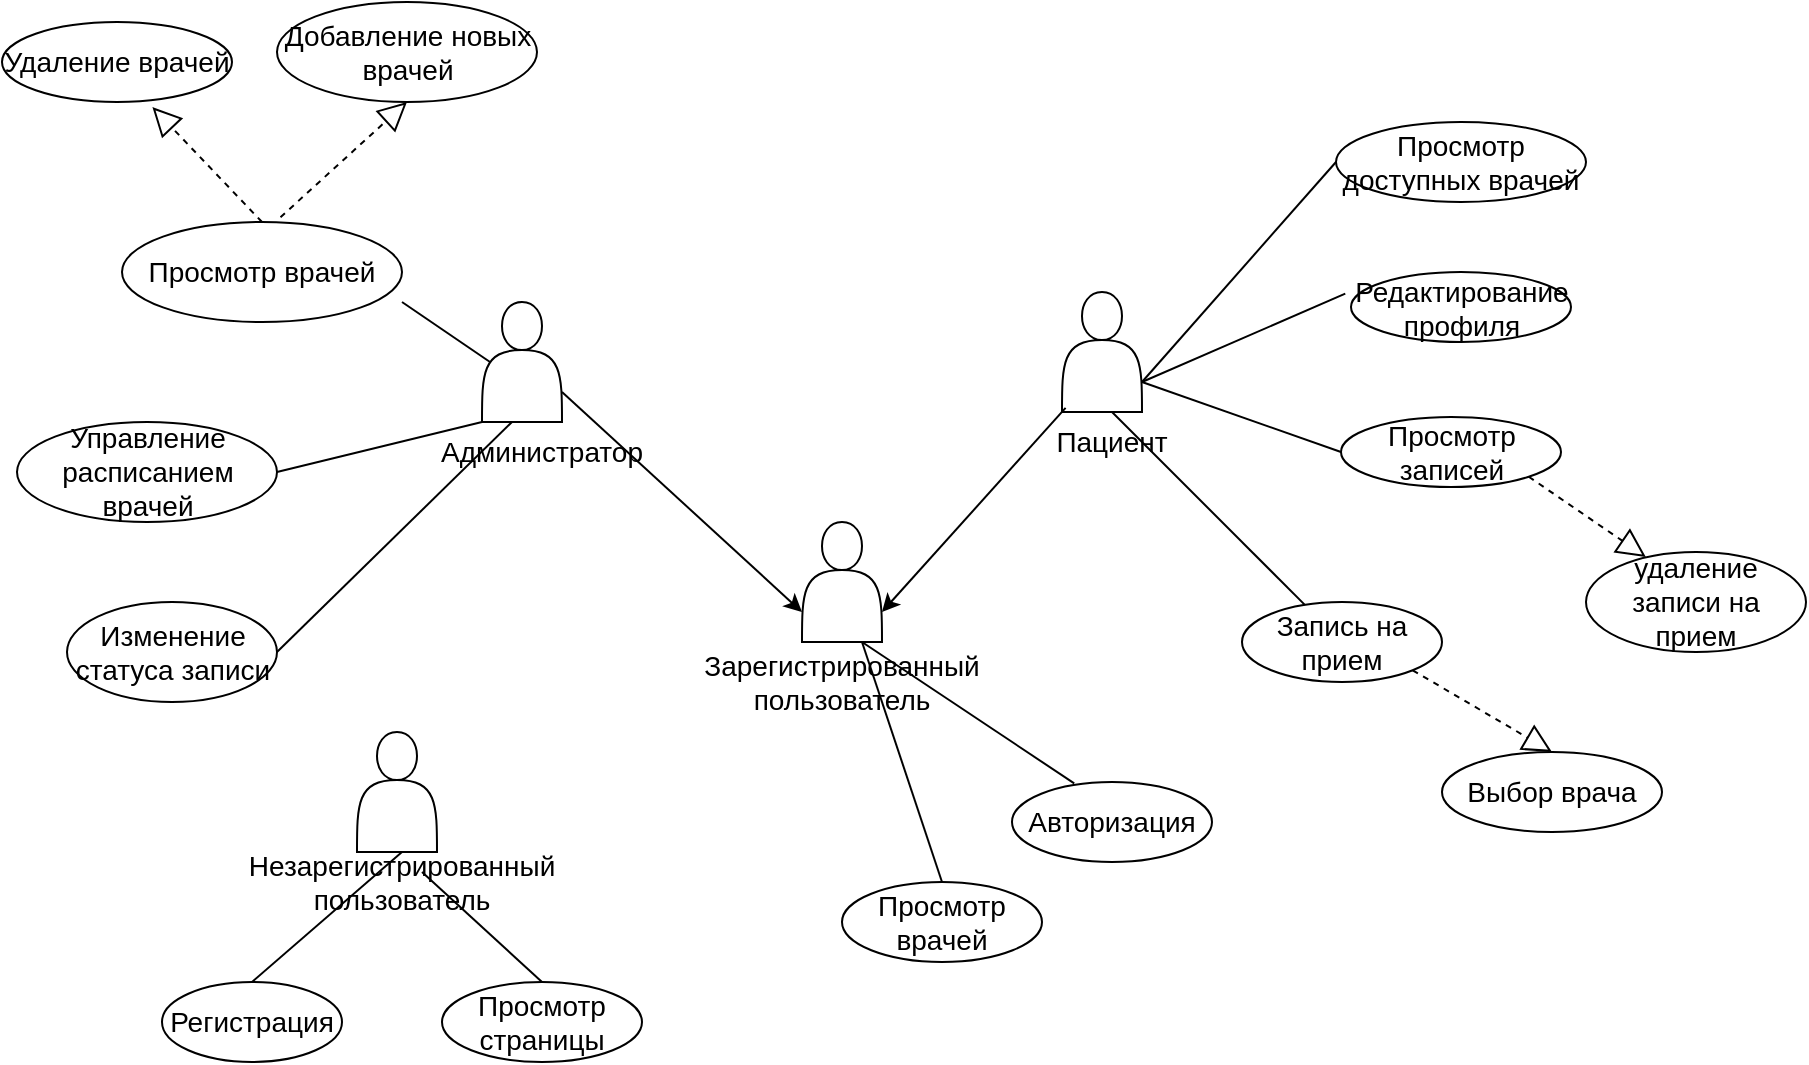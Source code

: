 <mxfile version="20.8.16" type="device"><diagram id="R2lEEEUBdFMjLlhIrx00" name="Page-1"><mxGraphModel dx="1151" dy="673" grid="1" gridSize="10" guides="1" tooltips="1" connect="1" arrows="1" fold="1" page="1" pageScale="1" pageWidth="850" pageHeight="1100" math="0" shadow="0" extFonts="Permanent Marker^https://fonts.googleapis.com/css?family=Permanent+Marker"><root><mxCell id="0"/><mxCell id="1" parent="0"/><mxCell id="HimPgLcSox9f--M3GDgn-3" value="Незарегистрированный&lt;div style=&quot;font-size: 14px;&quot;&gt;пользователь&lt;/div&gt;" style="text;strokeColor=none;align=center;fillColor=none;html=1;verticalAlign=middle;whiteSpace=wrap;rounded=0;fontSize=14;" parent="1" vertex="1"><mxGeometry x="670" y="705" width="60" height="30" as="geometry"/></mxCell><mxCell id="HimPgLcSox9f--M3GDgn-4" value="" style="ellipse;whiteSpace=wrap;html=1;fontSize=14;" parent="1" vertex="1"><mxGeometry x="580" y="770" width="90" height="40" as="geometry"/></mxCell><mxCell id="HimPgLcSox9f--M3GDgn-5" value="Регистрация" style="text;strokeColor=none;align=center;fillColor=none;html=1;verticalAlign=middle;whiteSpace=wrap;rounded=0;fontSize=14;" parent="1" vertex="1"><mxGeometry x="585" y="777.5" width="80" height="25" as="geometry"/></mxCell><mxCell id="HimPgLcSox9f--M3GDgn-19" value="" style="shape=actor;whiteSpace=wrap;html=1;fontSize=14;" parent="1" vertex="1"><mxGeometry x="677.5" y="645" width="40" height="60" as="geometry"/></mxCell><mxCell id="HimPgLcSox9f--M3GDgn-23" value="" style="shape=actor;whiteSpace=wrap;html=1;fontSize=14;" parent="1" vertex="1"><mxGeometry x="740" y="430" width="40" height="60" as="geometry"/></mxCell><mxCell id="HimPgLcSox9f--M3GDgn-24" value="&lt;font style=&quot;font-size: 14px;&quot;&gt;Администратор&lt;/font&gt;" style="text;strokeColor=none;align=center;fillColor=none;html=1;verticalAlign=middle;whiteSpace=wrap;rounded=0;fontSize=14;" parent="1" vertex="1"><mxGeometry x="740" y="490" width="60" height="30" as="geometry"/></mxCell><mxCell id="HimPgLcSox9f--M3GDgn-25" value="Добавление новых врачей" style="ellipse;whiteSpace=wrap;html=1;align=center;newEdgeStyle={&quot;edgeStyle&quot;:&quot;entityRelationEdgeStyle&quot;,&quot;startArrow&quot;:&quot;none&quot;,&quot;endArrow&quot;:&quot;none&quot;,&quot;segment&quot;:10,&quot;curved&quot;:1,&quot;sourcePerimeterSpacing&quot;:0,&quot;targetPerimeterSpacing&quot;:0};treeFolding=1;treeMoving=1;fontSize=14;" parent="1" vertex="1"><mxGeometry x="637.5" y="280" width="130" height="50" as="geometry"/></mxCell><mxCell id="HimPgLcSox9f--M3GDgn-26" value="Удаление врачей" style="ellipse;whiteSpace=wrap;html=1;align=center;newEdgeStyle={&quot;edgeStyle&quot;:&quot;entityRelationEdgeStyle&quot;,&quot;startArrow&quot;:&quot;none&quot;,&quot;endArrow&quot;:&quot;none&quot;,&quot;segment&quot;:10,&quot;curved&quot;:1,&quot;sourcePerimeterSpacing&quot;:0,&quot;targetPerimeterSpacing&quot;:0};treeFolding=1;treeMoving=1;fontSize=14;" parent="1" vertex="1"><mxGeometry x="500" y="290" width="115" height="40" as="geometry"/></mxCell><mxCell id="HimPgLcSox9f--M3GDgn-27" value="Управление расписанием врачей" style="ellipse;whiteSpace=wrap;html=1;align=center;newEdgeStyle={&quot;edgeStyle&quot;:&quot;entityRelationEdgeStyle&quot;,&quot;startArrow&quot;:&quot;none&quot;,&quot;endArrow&quot;:&quot;none&quot;,&quot;segment&quot;:10,&quot;curved&quot;:1,&quot;sourcePerimeterSpacing&quot;:0,&quot;targetPerimeterSpacing&quot;:0};treeFolding=1;treeMoving=1;fontSize=14;" parent="1" vertex="1"><mxGeometry x="507.5" y="490" width="130" height="50" as="geometry"/></mxCell><mxCell id="tPIewnJxplpiPqivk673-1" value="" style="shape=actor;whiteSpace=wrap;html=1;fontSize=14;" parent="1" vertex="1"><mxGeometry x="1030" y="425" width="40" height="60" as="geometry"/></mxCell><mxCell id="tPIewnJxplpiPqivk673-3" value="Запись на прием" style="ellipse;whiteSpace=wrap;html=1;align=center;newEdgeStyle={&quot;edgeStyle&quot;:&quot;entityRelationEdgeStyle&quot;,&quot;startArrow&quot;:&quot;none&quot;,&quot;endArrow&quot;:&quot;none&quot;,&quot;segment&quot;:10,&quot;curved&quot;:1,&quot;sourcePerimeterSpacing&quot;:0,&quot;targetPerimeterSpacing&quot;:0};treeFolding=1;treeMoving=1;fontSize=14;" parent="1" vertex="1" collapsed="1"><mxGeometry x="1120" y="580" width="100" height="40" as="geometry"/></mxCell><mxCell id="tPIewnJxplpiPqivk673-5" value="удаление записи на прием" style="ellipse;whiteSpace=wrap;html=1;align=center;newEdgeStyle={&quot;edgeStyle&quot;:&quot;entityRelationEdgeStyle&quot;,&quot;startArrow&quot;:&quot;none&quot;,&quot;endArrow&quot;:&quot;none&quot;,&quot;segment&quot;:10,&quot;curved&quot;:1,&quot;sourcePerimeterSpacing&quot;:0,&quot;targetPerimeterSpacing&quot;:0};treeFolding=1;treeMoving=1;fontSize=14;" parent="1" vertex="1" collapsed="1"><mxGeometry x="1292" y="555" width="110" height="50" as="geometry"/></mxCell><mxCell id="tPIewnJxplpiPqivk673-6" value="Редактирование профиля" style="ellipse;whiteSpace=wrap;html=1;align=center;newEdgeStyle={&quot;edgeStyle&quot;:&quot;entityRelationEdgeStyle&quot;,&quot;startArrow&quot;:&quot;none&quot;,&quot;endArrow&quot;:&quot;none&quot;,&quot;segment&quot;:10,&quot;curved&quot;:1,&quot;sourcePerimeterSpacing&quot;:0,&quot;targetPerimeterSpacing&quot;:0};treeFolding=1;treeMoving=1;fontSize=14;" parent="1" vertex="1" collapsed="1"><mxGeometry x="1174.5" y="415" width="110" height="35" as="geometry"/></mxCell><mxCell id="lrgCQAmOEI3XnVj7wUeW-3" value="" style="endArrow=none;html=1;rounded=0;entryX=-0.026;entryY=0.309;entryDx=0;entryDy=0;entryPerimeter=0;exitX=1;exitY=0.75;exitDx=0;exitDy=0;fontSize=14;" parent="1" source="tPIewnJxplpiPqivk673-1" target="tPIewnJxplpiPqivk673-6" edge="1"><mxGeometry width="50" height="50" relative="1" as="geometry"><mxPoint x="1070" y="480.5" as="sourcePoint"/><mxPoint x="1142" y="542.5" as="targetPoint"/></mxGeometry></mxCell><mxCell id="lrgCQAmOEI3XnVj7wUeW-7" value="Просмотр записей" style="ellipse;whiteSpace=wrap;html=1;align=center;newEdgeStyle={&quot;edgeStyle&quot;:&quot;entityRelationEdgeStyle&quot;,&quot;startArrow&quot;:&quot;none&quot;,&quot;endArrow&quot;:&quot;none&quot;,&quot;segment&quot;:10,&quot;curved&quot;:1,&quot;sourcePerimeterSpacing&quot;:0,&quot;targetPerimeterSpacing&quot;:0};treeFolding=1;treeMoving=1;fontSize=14;" parent="1" vertex="1" collapsed="1"><mxGeometry x="1169.5" y="487.5" width="110" height="35" as="geometry"/></mxCell><mxCell id="lrgCQAmOEI3XnVj7wUeW-8" value="Просмотр доступных врачей" style="ellipse;whiteSpace=wrap;html=1;align=center;newEdgeStyle={&quot;edgeStyle&quot;:&quot;entityRelationEdgeStyle&quot;,&quot;startArrow&quot;:&quot;none&quot;,&quot;endArrow&quot;:&quot;none&quot;,&quot;segment&quot;:10,&quot;curved&quot;:1,&quot;sourcePerimeterSpacing&quot;:0,&quot;targetPerimeterSpacing&quot;:0};treeFolding=1;treeMoving=1;fontSize=14;" parent="1" vertex="1" collapsed="1"><mxGeometry x="1167" y="340" width="125" height="40" as="geometry"/></mxCell><mxCell id="lrgCQAmOEI3XnVj7wUeW-9" value="" style="endArrow=none;html=1;rounded=0;exitX=1;exitY=0.75;exitDx=0;exitDy=0;entryX=0;entryY=0.5;entryDx=0;entryDy=0;fontSize=14;" parent="1" source="tPIewnJxplpiPqivk673-1" target="lrgCQAmOEI3XnVj7wUeW-7" edge="1"><mxGeometry width="50" height="50" relative="1" as="geometry"><mxPoint x="1142" y="592.5" as="sourcePoint"/><mxPoint x="1192" y="542.5" as="targetPoint"/></mxGeometry></mxCell><mxCell id="lrgCQAmOEI3XnVj7wUeW-10" value="" style="endArrow=none;html=1;rounded=0;entryX=0;entryY=0.5;entryDx=0;entryDy=0;exitX=1;exitY=0.75;exitDx=0;exitDy=0;startArrow=none;fontSize=14;" parent="1" source="tPIewnJxplpiPqivk673-1" target="lrgCQAmOEI3XnVj7wUeW-8" edge="1"><mxGeometry width="50" height="50" relative="1" as="geometry"><mxPoint x="1102" y="552.5" as="sourcePoint"/><mxPoint x="1162" y="582.5" as="targetPoint"/></mxGeometry></mxCell><mxCell id="lrgCQAmOEI3XnVj7wUeW-16" value="Просмотр врачей" style="ellipse;whiteSpace=wrap;html=1;align=center;newEdgeStyle={&quot;edgeStyle&quot;:&quot;entityRelationEdgeStyle&quot;,&quot;startArrow&quot;:&quot;none&quot;,&quot;endArrow&quot;:&quot;none&quot;,&quot;segment&quot;:10,&quot;curved&quot;:1,&quot;sourcePerimeterSpacing&quot;:0,&quot;targetPerimeterSpacing&quot;:0};treeFolding=1;treeMoving=1;fontSize=14;" parent="1" vertex="1" collapsed="1"><mxGeometry x="560" y="390" width="140" height="50" as="geometry"/></mxCell><mxCell id="tPIewnJxplpiPqivk673-2" value="&lt;font style=&quot;font-size: 14px;&quot;&gt;Пациент&lt;/font&gt;" style="text;strokeColor=none;align=center;fillColor=none;html=1;verticalAlign=middle;whiteSpace=wrap;rounded=0;fontSize=14;" parent="1" vertex="1"><mxGeometry x="990" y="485" width="130" height="30" as="geometry"/></mxCell><mxCell id="7F6Lj9knUDo8pi5dL5VZ-1" value="" style="shape=actor;whiteSpace=wrap;html=1;fontSize=14;" parent="1" vertex="1"><mxGeometry x="900" y="540" width="40" height="60" as="geometry"/></mxCell><mxCell id="7F6Lj9knUDo8pi5dL5VZ-2" value="&lt;font style=&quot;font-size: 14px;&quot;&gt;Зарегистрированный пользователь&lt;/font&gt;" style="text;strokeColor=none;align=center;fillColor=none;html=1;verticalAlign=middle;whiteSpace=wrap;rounded=0;fontSize=14;" parent="1" vertex="1"><mxGeometry x="890" y="605" width="60" height="30" as="geometry"/></mxCell><mxCell id="7F6Lj9knUDo8pi5dL5VZ-3" value="Изменение статуса записи" style="ellipse;whiteSpace=wrap;html=1;align=center;fontSize=14;" parent="1" vertex="1"><mxGeometry x="532.5" y="580" width="105" height="50" as="geometry"/></mxCell><mxCell id="MN4WxEZ_LYQd05ohxxLV-2" value="" style="endArrow=classic;html=1;rounded=0;exitX=0.045;exitY=0.966;exitDx=0;exitDy=0;entryX=1;entryY=0.75;entryDx=0;entryDy=0;exitPerimeter=0;fontSize=14;" parent="1" source="tPIewnJxplpiPqivk673-1" target="7F6Lj9knUDo8pi5dL5VZ-1" edge="1"><mxGeometry width="50" height="50" relative="1" as="geometry"><mxPoint x="1170" y="630" as="sourcePoint"/><mxPoint x="1220" y="580" as="targetPoint"/></mxGeometry></mxCell><mxCell id="MN4WxEZ_LYQd05ohxxLV-3" value="Авторизация" style="ellipse;whiteSpace=wrap;html=1;align=center;fontSize=14;" parent="1" vertex="1"><mxGeometry x="1005" y="670" width="100" height="40" as="geometry"/></mxCell><mxCell id="ueqyojZzojH-HY8UzZsC-3" value="Просмотр страницы" style="ellipse;whiteSpace=wrap;html=1;align=center;newEdgeStyle={&quot;edgeStyle&quot;:&quot;entityRelationEdgeStyle&quot;,&quot;startArrow&quot;:&quot;none&quot;,&quot;endArrow&quot;:&quot;none&quot;,&quot;segment&quot;:10,&quot;curved&quot;:1,&quot;sourcePerimeterSpacing&quot;:0,&quot;targetPerimeterSpacing&quot;:0};treeFolding=1;treeMoving=1;fontSize=14;" vertex="1" parent="1"><mxGeometry x="720" y="770" width="100" height="40" as="geometry"/></mxCell><mxCell id="ueqyojZzojH-HY8UzZsC-6" value="Просмотр врачей" style="ellipse;whiteSpace=wrap;html=1;align=center;newEdgeStyle={&quot;edgeStyle&quot;:&quot;entityRelationEdgeStyle&quot;,&quot;startArrow&quot;:&quot;none&quot;,&quot;endArrow&quot;:&quot;none&quot;,&quot;segment&quot;:10,&quot;curved&quot;:1,&quot;sourcePerimeterSpacing&quot;:0,&quot;targetPerimeterSpacing&quot;:0};treeFolding=1;treeMoving=1;fontSize=14;" vertex="1" parent="1"><mxGeometry x="920" y="720" width="100" height="40" as="geometry"/></mxCell><mxCell id="ueqyojZzojH-HY8UzZsC-7" value="" style="endArrow=classic;html=1;rounded=0;entryX=0;entryY=0.75;entryDx=0;entryDy=0;exitX=1;exitY=0.75;exitDx=0;exitDy=0;fontSize=14;" edge="1" parent="1" source="HimPgLcSox9f--M3GDgn-23" target="7F6Lj9knUDo8pi5dL5VZ-1"><mxGeometry width="50" height="50" relative="1" as="geometry"><mxPoint x="790" y="570" as="sourcePoint"/><mxPoint x="840" y="520" as="targetPoint"/></mxGeometry></mxCell><mxCell id="ueqyojZzojH-HY8UzZsC-8" value="" style="endArrow=none;html=1;rounded=0;exitX=1;exitY=0.8;exitDx=0;exitDy=0;exitPerimeter=0;entryX=0.1;entryY=0.5;entryDx=0;entryDy=0;entryPerimeter=0;fontSize=14;" edge="1" parent="1" source="lrgCQAmOEI3XnVj7wUeW-16" target="HimPgLcSox9f--M3GDgn-23"><mxGeometry width="50" height="50" relative="1" as="geometry"><mxPoint x="670" y="450" as="sourcePoint"/><mxPoint x="720" y="400" as="targetPoint"/></mxGeometry></mxCell><mxCell id="ueqyojZzojH-HY8UzZsC-11" value="" style="endArrow=none;html=1;rounded=0;exitX=1;exitY=0.5;exitDx=0;exitDy=0;entryX=0;entryY=0;entryDx=0;entryDy=0;fontSize=14;" edge="1" parent="1" source="HimPgLcSox9f--M3GDgn-27" target="HimPgLcSox9f--M3GDgn-24"><mxGeometry width="50" height="50" relative="1" as="geometry"><mxPoint x="670" y="410" as="sourcePoint"/><mxPoint x="774" y="490" as="targetPoint"/></mxGeometry></mxCell><mxCell id="ueqyojZzojH-HY8UzZsC-12" value="" style="endArrow=none;html=1;rounded=0;fontSize=14;entryX=0.75;entryY=1;entryDx=0;entryDy=0;exitX=0.5;exitY=0;exitDx=0;exitDy=0;" edge="1" parent="1" source="ueqyojZzojH-HY8UzZsC-6" target="7F6Lj9knUDo8pi5dL5VZ-1"><mxGeometry width="50" height="50" relative="1" as="geometry"><mxPoint x="820" y="750" as="sourcePoint"/><mxPoint x="870" y="700" as="targetPoint"/></mxGeometry></mxCell><mxCell id="ueqyojZzojH-HY8UzZsC-13" value="" style="endArrow=none;html=1;rounded=0;fontSize=14;entryX=0.75;entryY=1;entryDx=0;entryDy=0;exitX=0.311;exitY=0.017;exitDx=0;exitDy=0;exitPerimeter=0;" edge="1" parent="1" source="MN4WxEZ_LYQd05ohxxLV-3" target="7F6Lj9knUDo8pi5dL5VZ-1"><mxGeometry width="50" height="50" relative="1" as="geometry"><mxPoint x="1120" y="790" as="sourcePoint"/><mxPoint x="1170" y="740" as="targetPoint"/></mxGeometry></mxCell><mxCell id="ueqyojZzojH-HY8UzZsC-15" value="" style="endArrow=none;html=1;rounded=0;fontSize=14;entryX=0.5;entryY=0;entryDx=0;entryDy=0;exitX=0.5;exitY=0;exitDx=0;exitDy=0;" edge="1" parent="1" source="HimPgLcSox9f--M3GDgn-4" target="HimPgLcSox9f--M3GDgn-3"><mxGeometry width="50" height="50" relative="1" as="geometry"><mxPoint x="510" y="780" as="sourcePoint"/><mxPoint x="560" y="730" as="targetPoint"/></mxGeometry></mxCell><mxCell id="ueqyojZzojH-HY8UzZsC-16" value="" style="endArrow=none;html=1;rounded=0;fontSize=14;entryX=0.5;entryY=0;entryDx=0;entryDy=0;exitX=0.5;exitY=0;exitDx=0;exitDy=0;" edge="1" parent="1" source="ueqyojZzojH-HY8UzZsC-3"><mxGeometry width="50" height="50" relative="1" as="geometry"><mxPoint x="730" y="830" as="sourcePoint"/><mxPoint x="710" y="715" as="targetPoint"/></mxGeometry></mxCell><mxCell id="ueqyojZzojH-HY8UzZsC-21" value="" style="endArrow=block;dashed=1;endFill=0;endSize=12;html=1;rounded=0;fontSize=14;entryX=0.272;entryY=0.049;entryDx=0;entryDy=0;entryPerimeter=0;exitX=1;exitY=1;exitDx=0;exitDy=0;" edge="1" parent="1" source="lrgCQAmOEI3XnVj7wUeW-7" target="tPIewnJxplpiPqivk673-5"><mxGeometry width="160" relative="1" as="geometry"><mxPoint x="1290" y="550" as="sourcePoint"/><mxPoint x="1450" y="550" as="targetPoint"/></mxGeometry></mxCell><mxCell id="ueqyojZzojH-HY8UzZsC-24" value="" style="endArrow=none;html=1;rounded=0;fontSize=14;entryX=0.5;entryY=0;entryDx=0;entryDy=0;" edge="1" parent="1" source="tPIewnJxplpiPqivk673-3" target="tPIewnJxplpiPqivk673-2"><mxGeometry width="50" height="50" relative="1" as="geometry"><mxPoint x="1090" y="590" as="sourcePoint"/><mxPoint x="1140" y="540" as="targetPoint"/></mxGeometry></mxCell><mxCell id="ueqyojZzojH-HY8UzZsC-25" value="" style="endArrow=block;dashed=1;endFill=0;endSize=12;html=1;rounded=0;fontSize=14;entryX=0.5;entryY=0;entryDx=0;entryDy=0;exitX=1;exitY=1;exitDx=0;exitDy=0;" edge="1" parent="1" source="tPIewnJxplpiPqivk673-3" target="ueqyojZzojH-HY8UzZsC-26"><mxGeometry width="160" relative="1" as="geometry"><mxPoint x="1160" y="690" as="sourcePoint"/><mxPoint x="1320" y="690" as="targetPoint"/></mxGeometry></mxCell><mxCell id="ueqyojZzojH-HY8UzZsC-26" value="Выбор врача" style="ellipse;whiteSpace=wrap;html=1;fontSize=14;" vertex="1" parent="1"><mxGeometry x="1220" y="655" width="110" height="40" as="geometry"/></mxCell><mxCell id="ueqyojZzojH-HY8UzZsC-30" value="" style="endArrow=block;dashed=1;endFill=0;endSize=12;html=1;rounded=0;fontSize=14;entryX=0.654;entryY=1.064;entryDx=0;entryDy=0;entryPerimeter=0;exitX=0.5;exitY=0;exitDx=0;exitDy=0;" edge="1" parent="1" source="lrgCQAmOEI3XnVj7wUeW-16" target="HimPgLcSox9f--M3GDgn-26"><mxGeometry width="160" relative="1" as="geometry"><mxPoint x="420" y="380" as="sourcePoint"/><mxPoint x="580" y="380" as="targetPoint"/></mxGeometry></mxCell><mxCell id="ueqyojZzojH-HY8UzZsC-31" value="" style="endArrow=block;dashed=1;endFill=0;endSize=12;html=1;rounded=0;fontSize=14;entryX=0.5;entryY=1;entryDx=0;entryDy=0;exitX=0.566;exitY=-0.047;exitDx=0;exitDy=0;exitPerimeter=0;" edge="1" parent="1" source="lrgCQAmOEI3XnVj7wUeW-16" target="HimPgLcSox9f--M3GDgn-25"><mxGeometry width="160" relative="1" as="geometry"><mxPoint x="640" y="400" as="sourcePoint"/><mxPoint x="585.21" y="342.56" as="targetPoint"/></mxGeometry></mxCell><mxCell id="ueqyojZzojH-HY8UzZsC-32" value="" style="endArrow=none;html=1;rounded=0;fontSize=14;exitX=1;exitY=0.5;exitDx=0;exitDy=0;entryX=0.25;entryY=0;entryDx=0;entryDy=0;" edge="1" parent="1" source="7F6Lj9knUDo8pi5dL5VZ-3" target="HimPgLcSox9f--M3GDgn-24"><mxGeometry width="50" height="50" relative="1" as="geometry"><mxPoint x="700" y="610" as="sourcePoint"/><mxPoint x="750" y="560" as="targetPoint"/></mxGeometry></mxCell></root></mxGraphModel></diagram></mxfile>
